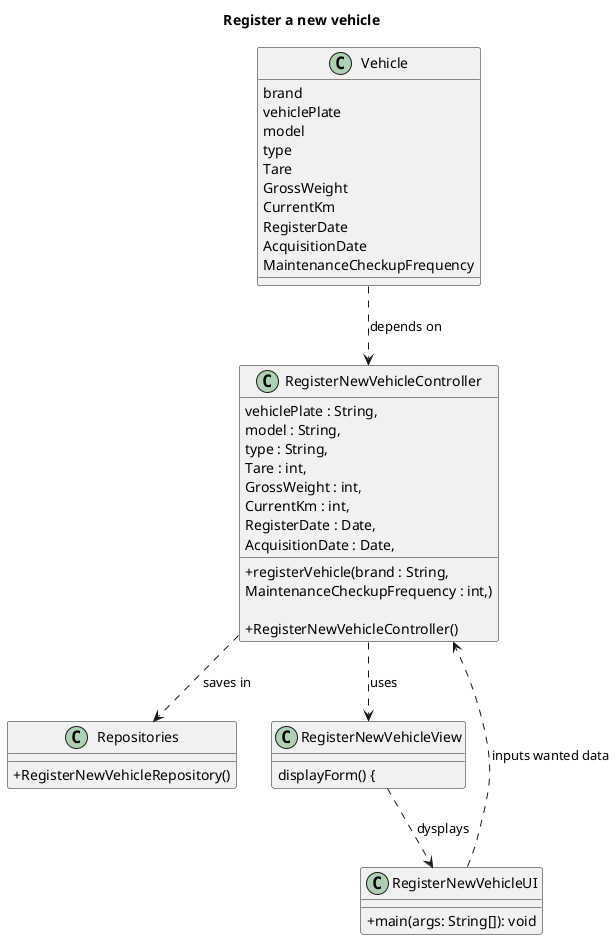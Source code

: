 @startuml
title Register a new vehicle

skinparam classAttributeIconSize 0


class RegisterNewVehicleController {
    + registerVehicle(brand : String,
                           vehiclePlate : String,
                           model : String,
                           type : String,
                           Tare : int,
                           GrossWeight : int,
                           CurrentKm : int,
                           RegisterDate : Date,
                           AcquisitionDate : Date,
                           MaintenanceCheckupFrequency : int,)

                           + RegisterNewVehicleController()
     }

class RegisterNewVehicleUI {
    +main(args: String[]): void
}

class Repositories{
    + RegisterNewVehicleRepository()
}
class RegisterNewVehicleView {
    displayForm() {
    }

class Vehicle {
    brand
    vehiclePlate
    model
    type
    Tare
    GrossWeight
    CurrentKm
    RegisterDate
    AcquisitionDate
    MaintenanceCheckupFrequency
}

RegisterNewVehicleUI ..> RegisterNewVehicleController : inputs wanted data
RegisterNewVehicleController ..> Repositories : «saves in»
Vehicle ..> RegisterNewVehicleController : «depends on»
RegisterNewVehicleController ..> RegisterNewVehicleView : «uses»
RegisterNewVehicleView..> RegisterNewVehicleUI : dysplays
@enduml